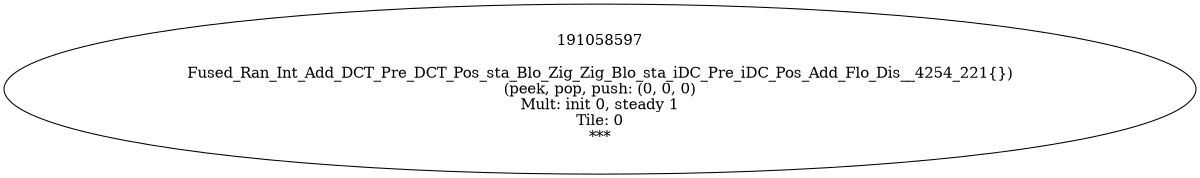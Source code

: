 digraph Flattend {
size = "8, 10.5";
191058597 [ label="191058597\n\nFused_Ran_Int_Add_DCT_Pre_DCT_Pos_sta_Blo_Zig_Zig_Blo_sta_iDC_Pre_iDC_Pos_Add_Flo_Dis__4254_221{})\n(peek, pop, push: (0, 0, 0)\nMult: init 0, steady 1\nTile: 0\n *** " ];
}
